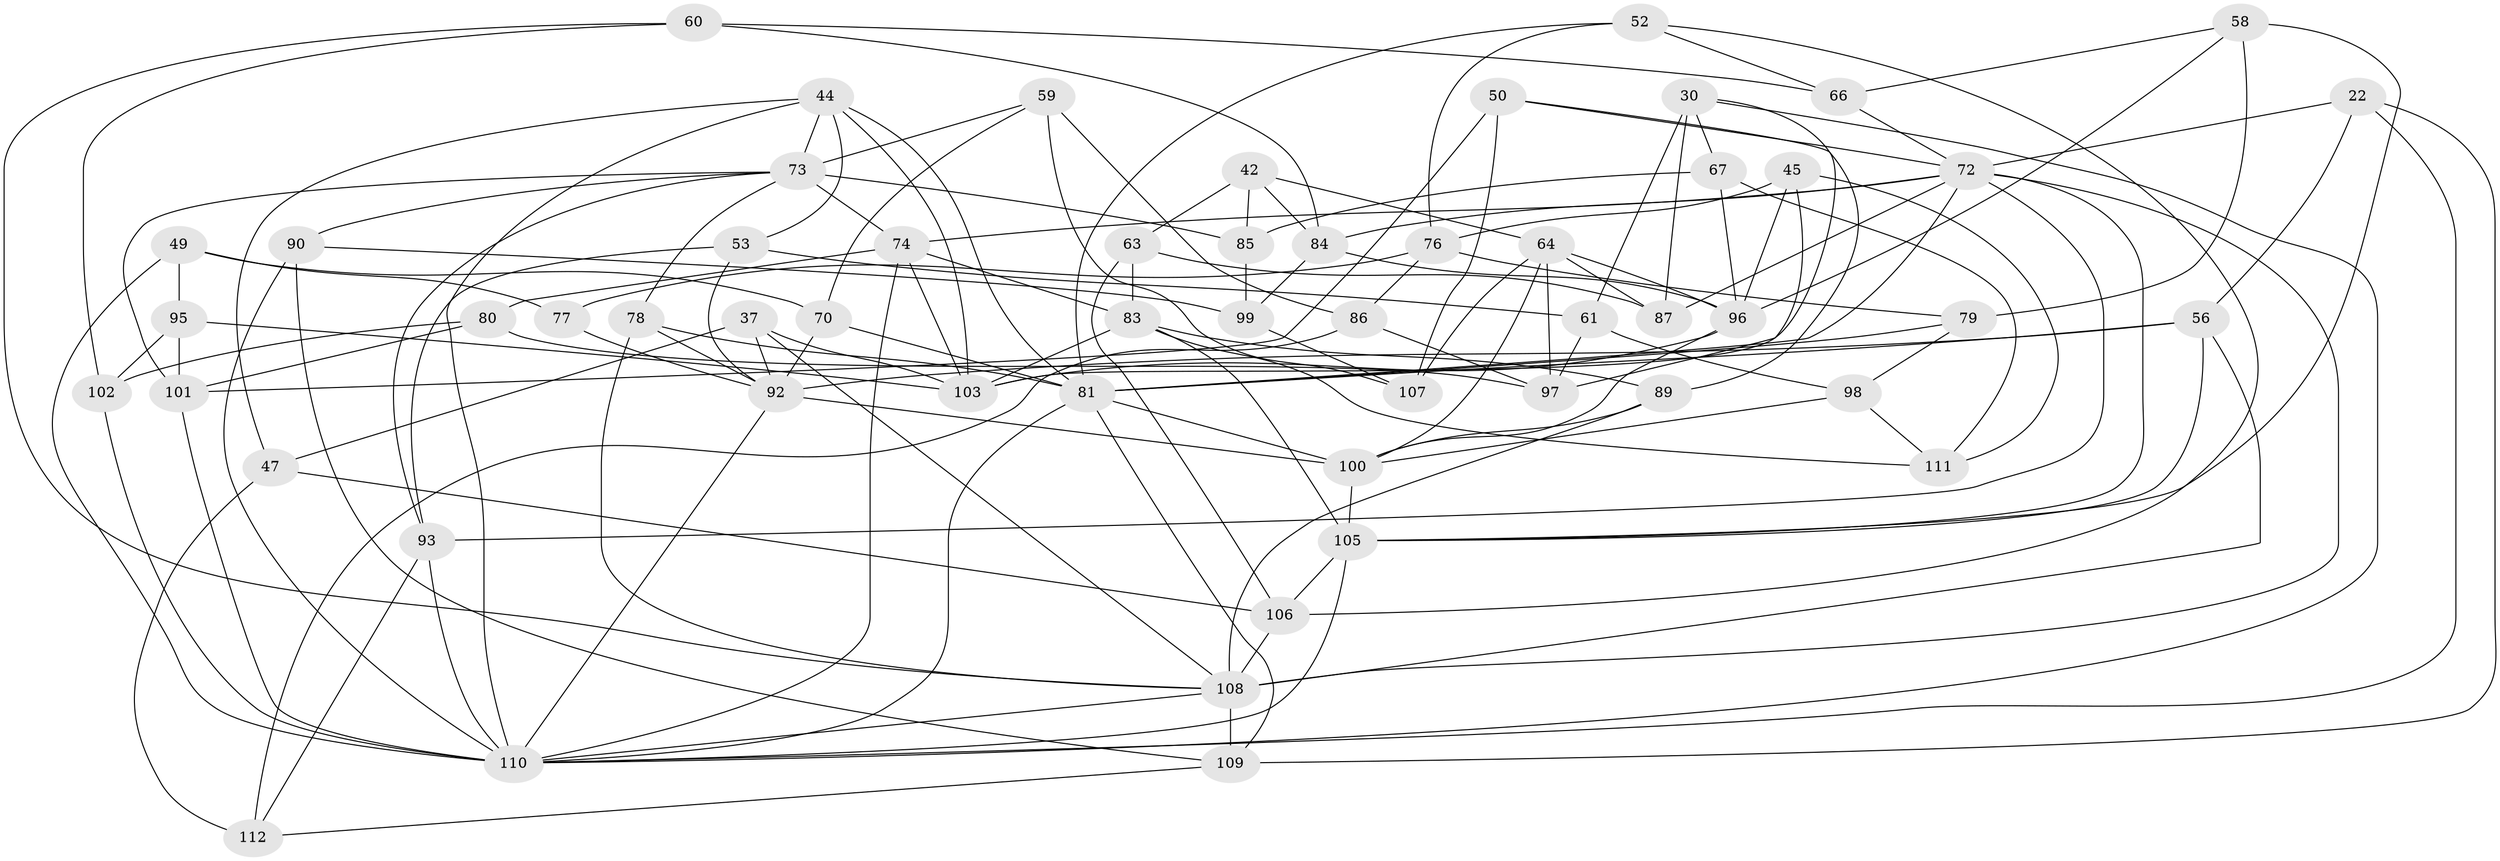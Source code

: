 // original degree distribution, {4: 1.0}
// Generated by graph-tools (version 1.1) at 2025/58/03/09/25 04:58:34]
// undirected, 56 vertices, 143 edges
graph export_dot {
graph [start="1"]
  node [color=gray90,style=filled];
  22;
  30 [super="+17"];
  37;
  42;
  44 [super="+34"];
  45;
  47;
  49;
  50;
  52;
  53;
  56 [super="+14+43"];
  58;
  59;
  60;
  61;
  63;
  64 [super="+46"];
  66;
  67;
  70;
  72 [super="+3+25+38"];
  73 [super="+6+19+51"];
  74 [super="+10+36"];
  76 [super="+35"];
  77;
  78;
  79;
  80;
  81 [super="+29+57"];
  83 [super="+69"];
  84 [super="+54"];
  85 [super="+39"];
  86;
  87 [super="+31"];
  89;
  90;
  92 [super="+68"];
  93 [super="+16"];
  95;
  96 [super="+33"];
  97 [super="+94"];
  98;
  99;
  100 [super="+32"];
  101 [super="+26"];
  102;
  103 [super="+65"];
  105 [super="+5+71"];
  106 [super="+82"];
  107;
  108 [super="+75+55"];
  109 [super="+91"];
  110 [super="+24+104"];
  111;
  112;
  22 -- 109;
  22 -- 72;
  22 -- 56;
  22 -- 110;
  30 -- 87 [weight=2];
  30 -- 67;
  30 -- 61;
  30 -- 103;
  30 -- 110;
  37 -- 47;
  37 -- 103;
  37 -- 92;
  37 -- 108;
  42 -- 63;
  42 -- 64;
  42 -- 84;
  42 -- 85;
  44 -- 53;
  44 -- 73;
  44 -- 110;
  44 -- 81;
  44 -- 103;
  44 -- 47;
  45 -- 111;
  45 -- 96;
  45 -- 97;
  45 -- 76;
  47 -- 112;
  47 -- 106;
  49 -- 70;
  49 -- 77;
  49 -- 95;
  49 -- 110;
  50 -- 89;
  50 -- 107;
  50 -- 101;
  50 -- 72;
  52 -- 76;
  52 -- 66;
  52 -- 106;
  52 -- 81;
  53 -- 61;
  53 -- 92;
  53 -- 93;
  56 -- 108 [weight=3];
  56 -- 92 [weight=2];
  56 -- 81;
  56 -- 105;
  58 -- 79;
  58 -- 66;
  58 -- 96;
  58 -- 105;
  59 -- 86;
  59 -- 70;
  59 -- 107;
  59 -- 73;
  60 -- 102;
  60 -- 66;
  60 -- 84;
  60 -- 108;
  61 -- 98;
  61 -- 97;
  63 -- 87;
  63 -- 106;
  63 -- 83;
  64 -- 97 [weight=2];
  64 -- 100 [weight=2];
  64 -- 96;
  64 -- 87;
  64 -- 107;
  66 -- 72;
  67 -- 111;
  67 -- 96;
  67 -- 85;
  70 -- 92;
  70 -- 81;
  72 -- 74 [weight=2];
  72 -- 87 [weight=2];
  72 -- 105 [weight=2];
  72 -- 81;
  72 -- 84;
  72 -- 93 [weight=2];
  72 -- 108;
  73 -- 101 [weight=2];
  73 -- 85 [weight=3];
  73 -- 78;
  73 -- 90;
  73 -- 74 [weight=2];
  73 -- 93;
  74 -- 83;
  74 -- 103;
  74 -- 80;
  74 -- 110;
  76 -- 77 [weight=2];
  76 -- 86;
  76 -- 79;
  77 -- 92;
  78 -- 92;
  78 -- 108;
  78 -- 81;
  79 -- 98;
  79 -- 81;
  80 -- 97;
  80 -- 102;
  80 -- 101;
  81 -- 110 [weight=2];
  81 -- 100 [weight=2];
  81 -- 109;
  83 -- 111;
  83 -- 105 [weight=2];
  83 -- 103 [weight=2];
  83 -- 89;
  84 -- 96 [weight=2];
  84 -- 99;
  85 -- 99;
  86 -- 112;
  86 -- 97;
  89 -- 100;
  89 -- 108;
  90 -- 110;
  90 -- 109;
  90 -- 99;
  92 -- 100 [weight=2];
  92 -- 110;
  93 -- 112;
  93 -- 110 [weight=3];
  95 -- 102;
  95 -- 103;
  95 -- 101;
  96 -- 103;
  96 -- 100;
  98 -- 111;
  98 -- 100;
  99 -- 107;
  100 -- 105;
  101 -- 110;
  102 -- 110;
  105 -- 106 [weight=2];
  105 -- 110;
  106 -- 108;
  108 -- 109 [weight=2];
  108 -- 110;
  109 -- 112;
}
